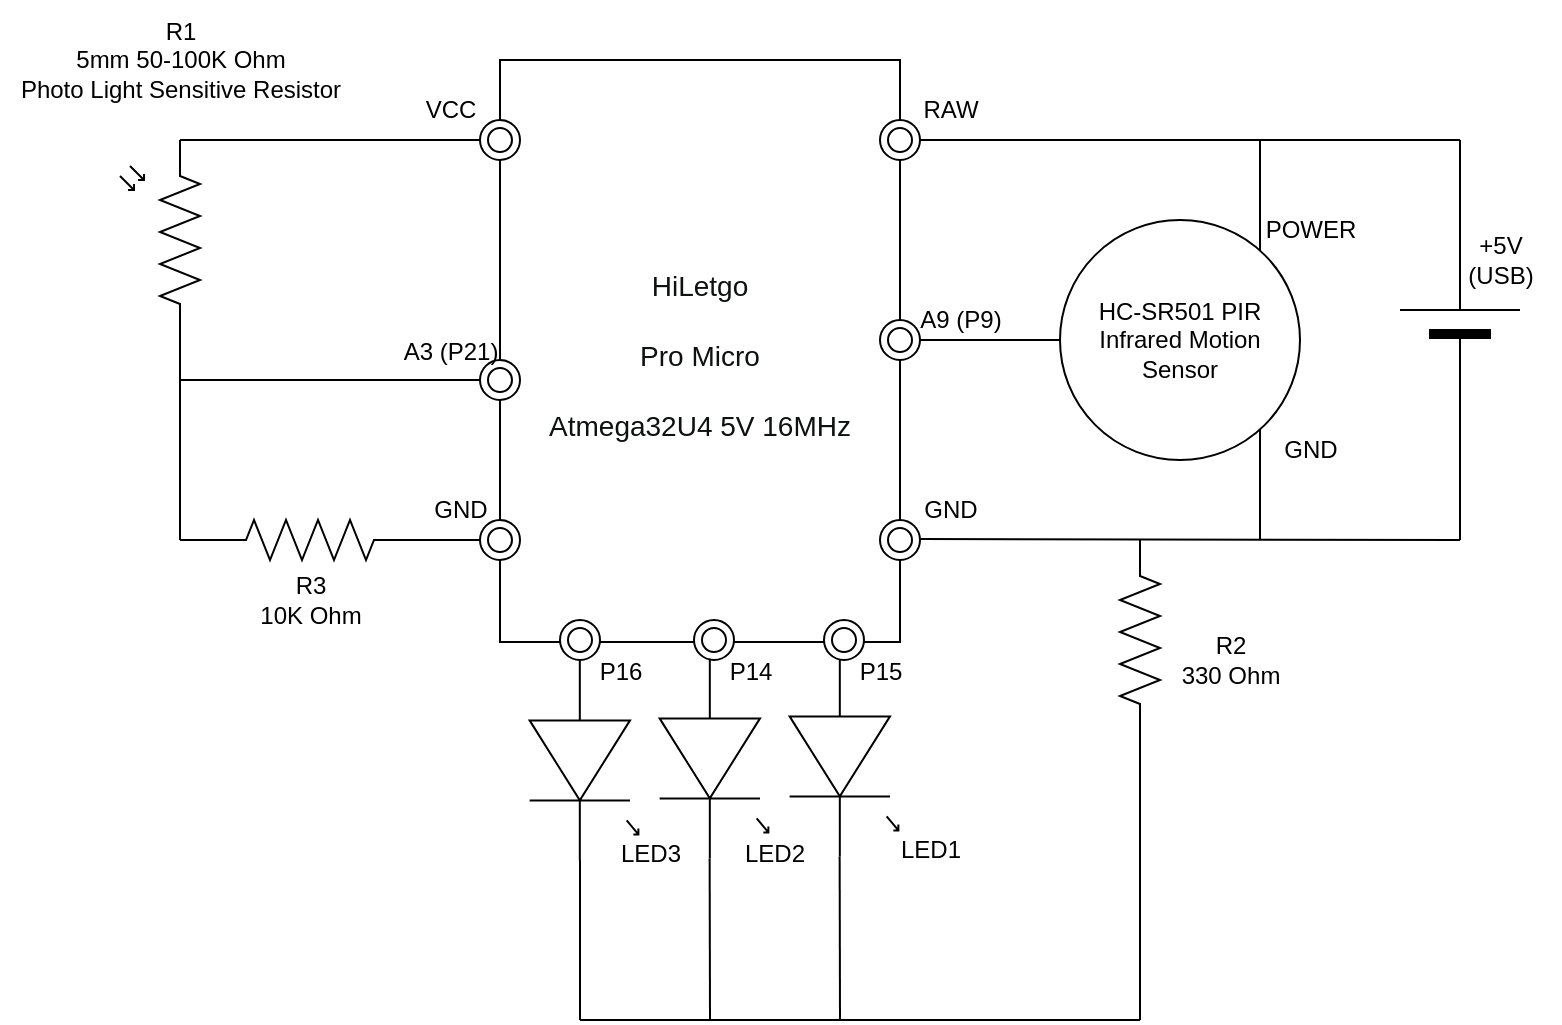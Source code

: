 <mxfile version="24.8.4">
  <diagram name="Page-1" id="16e2658f-23c8-b752-8be9-c03fbebb8bbe">
    <mxGraphModel dx="1094" dy="1160" grid="1" gridSize="10" guides="1" tooltips="1" connect="1" arrows="1" fold="1" page="1" pageScale="1" pageWidth="1100" pageHeight="850" background="none" math="0" shadow="0">
      <root>
        <mxCell id="0" />
        <mxCell id="1" parent="0" />
        <mxCell id="_HQgu8TvVa0ZUjis0PXV-1" value="" style="pointerEvents=1;verticalLabelPosition=bottom;shadow=0;dashed=0;align=center;html=1;verticalAlign=top;shape=mxgraph.electrical.resistors.symmetrical_photoconductive_transducer;rotation=-90;" parent="1" vertex="1">
          <mxGeometry x="140" y="270" width="100" height="40" as="geometry" />
        </mxCell>
        <mxCell id="7a-uF8XU-NLAj2xIB6lD-1" value="&lt;h1 style=&quot;box-sizing: border-box; padding: 0px; margin-top: 0px; margin-right: 0px; margin-left: 0px; text-rendering: optimizelegibility; font-weight: 400; color: rgb(15, 17, 17); background-color: rgb(255, 255, 255); margin-bottom: 0px !important; line-height: 32px !important;&quot; class=&quot;a-size-large a-spacing-none&quot;&gt;&lt;span style=&quot;box-sizing: border-box; text-rendering: optimizelegibility; word-break: break-word; line-height: 32px !important;&quot; class=&quot;a-size-large product-title-word-break&quot; id=&quot;productTitle&quot;&gt;&lt;font style=&quot;font-size: 14px;&quot; face=&quot;Helvetica&quot;&gt;HiLetgo&lt;/font&gt;&lt;/span&gt;&lt;/h1&gt;&lt;h1 style=&quot;box-sizing: border-box; padding: 0px; margin-top: 0px; margin-right: 0px; margin-left: 0px; text-rendering: optimizelegibility; font-weight: 400; color: rgb(15, 17, 17); background-color: rgb(255, 255, 255); margin-bottom: 0px !important; line-height: 32px !important;&quot; class=&quot;a-size-large a-spacing-none&quot;&gt;&lt;span style=&quot;box-sizing: border-box; text-rendering: optimizelegibility; word-break: break-word; line-height: 32px !important;&quot; class=&quot;a-size-large product-title-word-break&quot;&gt;&lt;font style=&quot;font-size: 14px;&quot; face=&quot;Helvetica&quot;&gt;Pro Micro&lt;/font&gt;&lt;/span&gt;&lt;/h1&gt;&lt;h1 style=&quot;box-sizing: border-box; padding: 0px; margin-top: 0px; margin-right: 0px; margin-left: 0px; text-rendering: optimizelegibility; font-weight: 400; color: rgb(15, 17, 17); background-color: rgb(255, 255, 255); margin-bottom: 0px !important; line-height: 32px !important;&quot; class=&quot;a-size-large a-spacing-none&quot;&gt;&lt;span style=&quot;box-sizing: border-box; text-rendering: optimizelegibility; word-break: break-word; line-height: 32px !important;&quot; class=&quot;a-size-large product-title-word-break&quot;&gt;&lt;font style=&quot;font-size: 14px;&quot; face=&quot;Helvetica&quot;&gt;Atmega32U4 5V 16MHz&lt;/font&gt;&lt;/span&gt;&lt;/h1&gt;" style="rounded=0;whiteSpace=wrap;html=1;align=center;" parent="1" vertex="1">
          <mxGeometry x="360" y="200" width="200" height="291" as="geometry" />
        </mxCell>
        <mxCell id="7a-uF8XU-NLAj2xIB6lD-4" value="" style="verticalLabelPosition=bottom;shadow=0;dashed=0;align=center;fillColor=#000000;html=1;verticalAlign=top;strokeWidth=1;shape=mxgraph.electrical.miscellaneous.monocell_battery;rounded=1;comic=0;labelBackgroundColor=none;fontFamily=Verdana;fontSize=12;rotation=-90;" parent="1" vertex="1">
          <mxGeometry x="790" y="300" width="100" height="60" as="geometry" />
        </mxCell>
        <mxCell id="7a-uF8XU-NLAj2xIB6lD-8" value="" style="verticalLabelPosition=bottom;shadow=0;dashed=0;align=center;html=1;verticalAlign=top;shape=mxgraph.electrical.opto_electronics.led_1;pointerEvents=1;rotation=90;" parent="1" vertex="1">
          <mxGeometry x="482" y="521" width="100" height="54.38" as="geometry" />
        </mxCell>
        <mxCell id="7a-uF8XU-NLAj2xIB6lD-9" value="" style="endArrow=none;html=1;rounded=0;" parent="1" edge="1">
          <mxGeometry width="50" height="50" relative="1" as="geometry">
            <mxPoint x="562" y="240" as="sourcePoint" />
            <mxPoint x="840" y="240" as="targetPoint" />
          </mxGeometry>
        </mxCell>
        <mxCell id="7a-uF8XU-NLAj2xIB6lD-11" value="" style="endArrow=none;html=1;rounded=0;entryX=0;entryY=0.5;entryDx=0;entryDy=0;" parent="1" target="7a-uF8XU-NLAj2xIB6lD-7" edge="1">
          <mxGeometry width="50" height="50" relative="1" as="geometry">
            <mxPoint x="560" y="340" as="sourcePoint" />
            <mxPoint x="570" y="330" as="targetPoint" />
          </mxGeometry>
        </mxCell>
        <mxCell id="7a-uF8XU-NLAj2xIB6lD-13" value="" style="endArrow=none;html=1;rounded=0;" parent="1" source="7a-uF8XU-NLAj2xIB6lD-4" edge="1">
          <mxGeometry width="50" height="50" relative="1" as="geometry">
            <mxPoint x="790" y="290" as="sourcePoint" />
            <mxPoint x="840" y="240" as="targetPoint" />
          </mxGeometry>
        </mxCell>
        <mxCell id="7a-uF8XU-NLAj2xIB6lD-15" value="RAW" style="text;html=1;align=center;verticalAlign=middle;resizable=0;points=[];autosize=1;strokeColor=none;fillColor=none;" parent="1" vertex="1">
          <mxGeometry x="560" y="210" width="50" height="30" as="geometry" />
        </mxCell>
        <mxCell id="7a-uF8XU-NLAj2xIB6lD-16" value="" style="ellipse;shape=doubleEllipse;whiteSpace=wrap;html=1;aspect=fixed;" parent="1" vertex="1">
          <mxGeometry x="550" y="230" width="20" height="20" as="geometry" />
        </mxCell>
        <mxCell id="7a-uF8XU-NLAj2xIB6lD-17" value="" style="endArrow=none;html=1;rounded=0;entryX=0;entryY=0.5;entryDx=0;entryDy=0;entryPerimeter=0;" parent="1" target="7a-uF8XU-NLAj2xIB6lD-4" edge="1">
          <mxGeometry width="50" height="50" relative="1" as="geometry">
            <mxPoint x="840" y="440" as="sourcePoint" />
            <mxPoint x="859.5" y="400" as="targetPoint" />
          </mxGeometry>
        </mxCell>
        <mxCell id="7a-uF8XU-NLAj2xIB6lD-18" value="" style="endArrow=none;html=1;rounded=0;" parent="1" edge="1">
          <mxGeometry width="50" height="50" relative="1" as="geometry">
            <mxPoint x="740" y="300" as="sourcePoint" />
            <mxPoint x="740" y="240" as="targetPoint" />
          </mxGeometry>
        </mxCell>
        <mxCell id="7a-uF8XU-NLAj2xIB6lD-19" value="POWER" style="text;html=1;align=center;verticalAlign=middle;resizable=0;points=[];autosize=1;strokeColor=none;fillColor=none;" parent="1" vertex="1">
          <mxGeometry x="730" y="270" width="70" height="30" as="geometry" />
        </mxCell>
        <mxCell id="7a-uF8XU-NLAj2xIB6lD-20" value="" style="ellipse;shape=doubleEllipse;whiteSpace=wrap;html=1;aspect=fixed;" parent="1" vertex="1">
          <mxGeometry x="550" y="430" width="20" height="20" as="geometry" />
        </mxCell>
        <mxCell id="7a-uF8XU-NLAj2xIB6lD-21" value="" style="endArrow=none;html=1;rounded=0;" parent="1" edge="1">
          <mxGeometry width="50" height="50" relative="1" as="geometry">
            <mxPoint x="570" y="439.5" as="sourcePoint" />
            <mxPoint x="840" y="440" as="targetPoint" />
          </mxGeometry>
        </mxCell>
        <mxCell id="7a-uF8XU-NLAj2xIB6lD-22" value="+5V&lt;div&gt;(USB)&lt;/div&gt;" style="text;html=1;align=center;verticalAlign=middle;resizable=0;points=[];autosize=1;strokeColor=none;fillColor=none;" parent="1" vertex="1">
          <mxGeometry x="830" y="280" width="60" height="40" as="geometry" />
        </mxCell>
        <mxCell id="7a-uF8XU-NLAj2xIB6lD-23" value="" style="endArrow=none;html=1;rounded=0;" parent="1" edge="1">
          <mxGeometry width="50" height="50" relative="1" as="geometry">
            <mxPoint x="740" y="440" as="sourcePoint" />
            <mxPoint x="740" y="380" as="targetPoint" />
          </mxGeometry>
        </mxCell>
        <mxCell id="7a-uF8XU-NLAj2xIB6lD-24" value="GND" style="text;html=1;align=center;verticalAlign=middle;resizable=0;points=[];autosize=1;strokeColor=none;fillColor=none;" parent="1" vertex="1">
          <mxGeometry x="740" y="380" width="50" height="30" as="geometry" />
        </mxCell>
        <mxCell id="7a-uF8XU-NLAj2xIB6lD-25" value="" style="ellipse;shape=doubleEllipse;whiteSpace=wrap;html=1;aspect=fixed;" parent="1" vertex="1">
          <mxGeometry x="550" y="330" width="20" height="20" as="geometry" />
        </mxCell>
        <mxCell id="7a-uF8XU-NLAj2xIB6lD-7" value="HC-SR501 PIR Infrared Motion Sensor" style="ellipse;whiteSpace=wrap;html=1;aspect=fixed;" parent="1" vertex="1">
          <mxGeometry x="640" y="280" width="120" height="120" as="geometry" />
        </mxCell>
        <mxCell id="7a-uF8XU-NLAj2xIB6lD-26" value="A9 (P&lt;span style=&quot;background-color: initial;&quot;&gt;9)&lt;/span&gt;" style="text;html=1;align=center;verticalAlign=middle;resizable=0;points=[];autosize=1;strokeColor=none;fillColor=none;" parent="1" vertex="1">
          <mxGeometry x="560" y="315" width="60" height="30" as="geometry" />
        </mxCell>
        <mxCell id="7a-uF8XU-NLAj2xIB6lD-27" value="GND" style="text;html=1;align=center;verticalAlign=middle;resizable=0;points=[];autosize=1;strokeColor=none;fillColor=none;" parent="1" vertex="1">
          <mxGeometry x="560" y="410" width="50" height="30" as="geometry" />
        </mxCell>
        <mxCell id="7a-uF8XU-NLAj2xIB6lD-29" value="R1&lt;div&gt;5mm 50-100K Ohm&lt;div&gt;Photo Light Sensitive Resistor&lt;/div&gt;&lt;/div&gt;" style="text;html=1;align=center;verticalAlign=middle;resizable=0;points=[];autosize=1;strokeColor=none;fillColor=none;" parent="1" vertex="1">
          <mxGeometry x="110" y="170" width="180" height="60" as="geometry" />
        </mxCell>
        <mxCell id="7a-uF8XU-NLAj2xIB6lD-30" value="" style="pointerEvents=1;verticalLabelPosition=bottom;shadow=0;dashed=0;align=center;html=1;verticalAlign=top;shape=mxgraph.electrical.resistors.resistor_2;rotation=90;" parent="1" vertex="1">
          <mxGeometry x="630" y="480" width="100" height="20" as="geometry" />
        </mxCell>
        <mxCell id="7a-uF8XU-NLAj2xIB6lD-33" value="LED1" style="text;html=1;align=center;verticalAlign=middle;resizable=0;points=[];autosize=1;strokeColor=none;fillColor=none;" parent="1" vertex="1">
          <mxGeometry x="550" y="580" width="50" height="30" as="geometry" />
        </mxCell>
        <mxCell id="7a-uF8XU-NLAj2xIB6lD-34" value="R2&lt;div&gt;330 Ohm&lt;/div&gt;" style="text;html=1;align=center;verticalAlign=middle;resizable=0;points=[];autosize=1;strokeColor=none;fillColor=none;" parent="1" vertex="1">
          <mxGeometry x="690" y="480" width="70" height="40" as="geometry" />
        </mxCell>
        <mxCell id="7a-uF8XU-NLAj2xIB6lD-35" value="" style="endArrow=none;html=1;rounded=0;entryX=1;entryY=0.5;entryDx=0;entryDy=0;entryPerimeter=0;" parent="1" target="7a-uF8XU-NLAj2xIB6lD-30" edge="1">
          <mxGeometry width="50" height="50" relative="1" as="geometry">
            <mxPoint x="680" y="680" as="sourcePoint" />
            <mxPoint x="620" y="640" as="targetPoint" />
          </mxGeometry>
        </mxCell>
        <mxCell id="7a-uF8XU-NLAj2xIB6lD-36" value="" style="endArrow=none;html=1;rounded=0;" parent="1" edge="1">
          <mxGeometry width="50" height="50" relative="1" as="geometry">
            <mxPoint x="400" y="680" as="sourcePoint" />
            <mxPoint x="680" y="680" as="targetPoint" />
          </mxGeometry>
        </mxCell>
        <mxCell id="7a-uF8XU-NLAj2xIB6lD-37" value="" style="endArrow=none;html=1;rounded=0;" parent="1" edge="1">
          <mxGeometry width="50" height="50" relative="1" as="geometry">
            <mxPoint x="400" y="680" as="sourcePoint" />
            <mxPoint x="400" y="600" as="targetPoint" />
            <Array as="points">
              <mxPoint x="400" y="620" />
            </Array>
          </mxGeometry>
        </mxCell>
        <mxCell id="7a-uF8XU-NLAj2xIB6lD-38" value="" style="ellipse;shape=doubleEllipse;whiteSpace=wrap;html=1;aspect=fixed;" parent="1" vertex="1">
          <mxGeometry x="457" y="480" width="20" height="20" as="geometry" />
        </mxCell>
        <mxCell id="7a-uF8XU-NLAj2xIB6lD-39" value="" style="ellipse;shape=doubleEllipse;whiteSpace=wrap;html=1;aspect=fixed;" parent="1" vertex="1">
          <mxGeometry x="390" y="480" width="20" height="20" as="geometry" />
        </mxCell>
        <mxCell id="7a-uF8XU-NLAj2xIB6lD-44" value="" style="verticalLabelPosition=bottom;shadow=0;dashed=0;align=center;html=1;verticalAlign=top;shape=mxgraph.electrical.opto_electronics.led_1;pointerEvents=1;rotation=90;" parent="1" vertex="1">
          <mxGeometry x="352" y="523" width="100" height="54.38" as="geometry" />
        </mxCell>
        <mxCell id="7a-uF8XU-NLAj2xIB6lD-45" value="LED3" style="text;html=1;align=center;verticalAlign=middle;resizable=0;points=[];autosize=1;strokeColor=none;fillColor=none;" parent="1" vertex="1">
          <mxGeometry x="410" y="582.19" width="50" height="30" as="geometry" />
        </mxCell>
        <mxCell id="7a-uF8XU-NLAj2xIB6lD-47" value="" style="verticalLabelPosition=bottom;shadow=0;dashed=0;align=center;html=1;verticalAlign=top;shape=mxgraph.electrical.opto_electronics.led_1;pointerEvents=1;rotation=90;" parent="1" vertex="1">
          <mxGeometry x="417" y="522" width="100" height="54.38" as="geometry" />
        </mxCell>
        <mxCell id="7a-uF8XU-NLAj2xIB6lD-48" value="LED2" style="text;html=1;align=center;verticalAlign=middle;resizable=0;points=[];autosize=1;strokeColor=none;fillColor=none;rotation=0;" parent="1" vertex="1">
          <mxGeometry x="472" y="582.19" width="50" height="30" as="geometry" />
        </mxCell>
        <mxCell id="7a-uF8XU-NLAj2xIB6lD-40" value="" style="ellipse;shape=doubleEllipse;whiteSpace=wrap;html=1;aspect=fixed;" parent="1" vertex="1">
          <mxGeometry x="522" y="480" width="20" height="20" as="geometry" />
        </mxCell>
        <mxCell id="7a-uF8XU-NLAj2xIB6lD-53" value="P15" style="text;html=1;align=center;verticalAlign=middle;resizable=0;points=[];autosize=1;strokeColor=none;fillColor=none;" parent="1" vertex="1">
          <mxGeometry x="530" y="491" width="40" height="30" as="geometry" />
        </mxCell>
        <mxCell id="7a-uF8XU-NLAj2xIB6lD-54" value="P14" style="text;html=1;align=center;verticalAlign=middle;resizable=0;points=[];autosize=1;strokeColor=none;fillColor=none;" parent="1" vertex="1">
          <mxGeometry x="465" y="491" width="40" height="30" as="geometry" />
        </mxCell>
        <mxCell id="7a-uF8XU-NLAj2xIB6lD-56" value="P16" style="text;html=1;align=center;verticalAlign=middle;resizable=0;points=[];autosize=1;strokeColor=none;fillColor=none;" parent="1" vertex="1">
          <mxGeometry x="400" y="491" width="40" height="30" as="geometry" />
        </mxCell>
        <mxCell id="7a-uF8XU-NLAj2xIB6lD-57" value="GND" style="text;html=1;align=center;verticalAlign=middle;resizable=0;points=[];autosize=1;strokeColor=none;fillColor=none;" parent="1" vertex="1">
          <mxGeometry x="315" y="410" width="50" height="30" as="geometry" />
        </mxCell>
        <mxCell id="7a-uF8XU-NLAj2xIB6lD-59" value="" style="ellipse;shape=doubleEllipse;whiteSpace=wrap;html=1;aspect=fixed;" parent="1" vertex="1">
          <mxGeometry x="350" y="430" width="20" height="20" as="geometry" />
        </mxCell>
        <mxCell id="7a-uF8XU-NLAj2xIB6lD-60" value="" style="ellipse;shape=doubleEllipse;whiteSpace=wrap;html=1;aspect=fixed;" parent="1" vertex="1">
          <mxGeometry x="350" y="350" width="20" height="20" as="geometry" />
        </mxCell>
        <mxCell id="7a-uF8XU-NLAj2xIB6lD-61" value="" style="ellipse;shape=doubleEllipse;whiteSpace=wrap;html=1;aspect=fixed;" parent="1" vertex="1">
          <mxGeometry x="350" y="230" width="20" height="20" as="geometry" />
        </mxCell>
        <mxCell id="7a-uF8XU-NLAj2xIB6lD-62" value="" style="pointerEvents=1;verticalLabelPosition=bottom;shadow=0;dashed=0;align=center;html=1;verticalAlign=top;shape=mxgraph.electrical.resistors.resistor_2;" parent="1" vertex="1">
          <mxGeometry x="215" y="430" width="100" height="20" as="geometry" />
        </mxCell>
        <mxCell id="7a-uF8XU-NLAj2xIB6lD-63" value="" style="endArrow=none;html=1;rounded=0;exitX=1;exitY=0.5;exitDx=0;exitDy=0;exitPerimeter=0;entryX=0;entryY=0.5;entryDx=0;entryDy=0;" parent="1" source="7a-uF8XU-NLAj2xIB6lD-62" target="7a-uF8XU-NLAj2xIB6lD-59" edge="1">
          <mxGeometry width="50" height="50" relative="1" as="geometry">
            <mxPoint x="520" y="380" as="sourcePoint" />
            <mxPoint x="570" y="330" as="targetPoint" />
          </mxGeometry>
        </mxCell>
        <mxCell id="7a-uF8XU-NLAj2xIB6lD-64" value="R3&lt;div&gt;10K Ohm&lt;/div&gt;" style="text;html=1;align=center;verticalAlign=middle;resizable=0;points=[];autosize=1;strokeColor=none;fillColor=none;" parent="1" vertex="1">
          <mxGeometry x="230" y="450" width="70" height="40" as="geometry" />
        </mxCell>
        <mxCell id="7a-uF8XU-NLAj2xIB6lD-66" value="" style="endArrow=none;html=1;rounded=0;exitX=0;exitY=0.75;exitDx=0;exitDy=0;exitPerimeter=0;" parent="1" source="_HQgu8TvVa0ZUjis0PXV-1" edge="1">
          <mxGeometry width="50" height="50" relative="1" as="geometry">
            <mxPoint x="520" y="380" as="sourcePoint" />
            <mxPoint x="200" y="440" as="targetPoint" />
          </mxGeometry>
        </mxCell>
        <mxCell id="7a-uF8XU-NLAj2xIB6lD-67" value="" style="endArrow=none;html=1;rounded=0;entryX=0;entryY=0.5;entryDx=0;entryDy=0;entryPerimeter=0;" parent="1" target="7a-uF8XU-NLAj2xIB6lD-62" edge="1">
          <mxGeometry width="50" height="50" relative="1" as="geometry">
            <mxPoint x="200" y="440" as="sourcePoint" />
            <mxPoint x="570" y="330" as="targetPoint" />
          </mxGeometry>
        </mxCell>
        <mxCell id="7a-uF8XU-NLAj2xIB6lD-68" value="" style="endArrow=none;html=1;rounded=0;entryX=0;entryY=0.5;entryDx=0;entryDy=0;" parent="1" target="7a-uF8XU-NLAj2xIB6lD-60" edge="1">
          <mxGeometry width="50" height="50" relative="1" as="geometry">
            <mxPoint x="200" y="360" as="sourcePoint" />
            <mxPoint x="320" y="340" as="targetPoint" />
          </mxGeometry>
        </mxCell>
        <mxCell id="7a-uF8XU-NLAj2xIB6lD-71" value="" style="endArrow=none;html=1;rounded=0;exitX=1;exitY=0.75;exitDx=0;exitDy=0;exitPerimeter=0;entryX=0;entryY=0.5;entryDx=0;entryDy=0;" parent="1" source="_HQgu8TvVa0ZUjis0PXV-1" target="7a-uF8XU-NLAj2xIB6lD-61" edge="1">
          <mxGeometry width="50" height="50" relative="1" as="geometry">
            <mxPoint x="520" y="380" as="sourcePoint" />
            <mxPoint x="570" y="330" as="targetPoint" />
          </mxGeometry>
        </mxCell>
        <mxCell id="7a-uF8XU-NLAj2xIB6lD-72" value="VCC" style="text;html=1;align=center;verticalAlign=middle;resizable=0;points=[];autosize=1;strokeColor=none;fillColor=none;" parent="1" vertex="1">
          <mxGeometry x="310" y="210" width="50" height="30" as="geometry" />
        </mxCell>
        <mxCell id="7a-uF8XU-NLAj2xIB6lD-73" value="A3 (P21)" style="text;html=1;align=center;verticalAlign=middle;resizable=0;points=[];autosize=1;strokeColor=none;fillColor=none;" parent="1" vertex="1">
          <mxGeometry x="300" y="330.5" width="70" height="30" as="geometry" />
        </mxCell>
        <mxCell id="acZnFunq9MbQZiUY-Ej0-1" value="" style="endArrow=none;html=1;rounded=0;entryX=1;entryY=0.54;entryDx=0;entryDy=0;entryPerimeter=0;" edge="1" parent="1" target="7a-uF8XU-NLAj2xIB6lD-47">
          <mxGeometry width="50" height="50" relative="1" as="geometry">
            <mxPoint x="465" y="680" as="sourcePoint" />
            <mxPoint x="408" y="608" as="targetPoint" />
          </mxGeometry>
        </mxCell>
        <mxCell id="acZnFunq9MbQZiUY-Ej0-2" value="" style="endArrow=none;html=1;rounded=0;entryX=1;entryY=0.54;entryDx=0;entryDy=0;entryPerimeter=0;" edge="1" parent="1" target="7a-uF8XU-NLAj2xIB6lD-8">
          <mxGeometry width="50" height="50" relative="1" as="geometry">
            <mxPoint x="530" y="680" as="sourcePoint" />
            <mxPoint x="529" y="600" as="targetPoint" />
          </mxGeometry>
        </mxCell>
      </root>
    </mxGraphModel>
  </diagram>
</mxfile>

